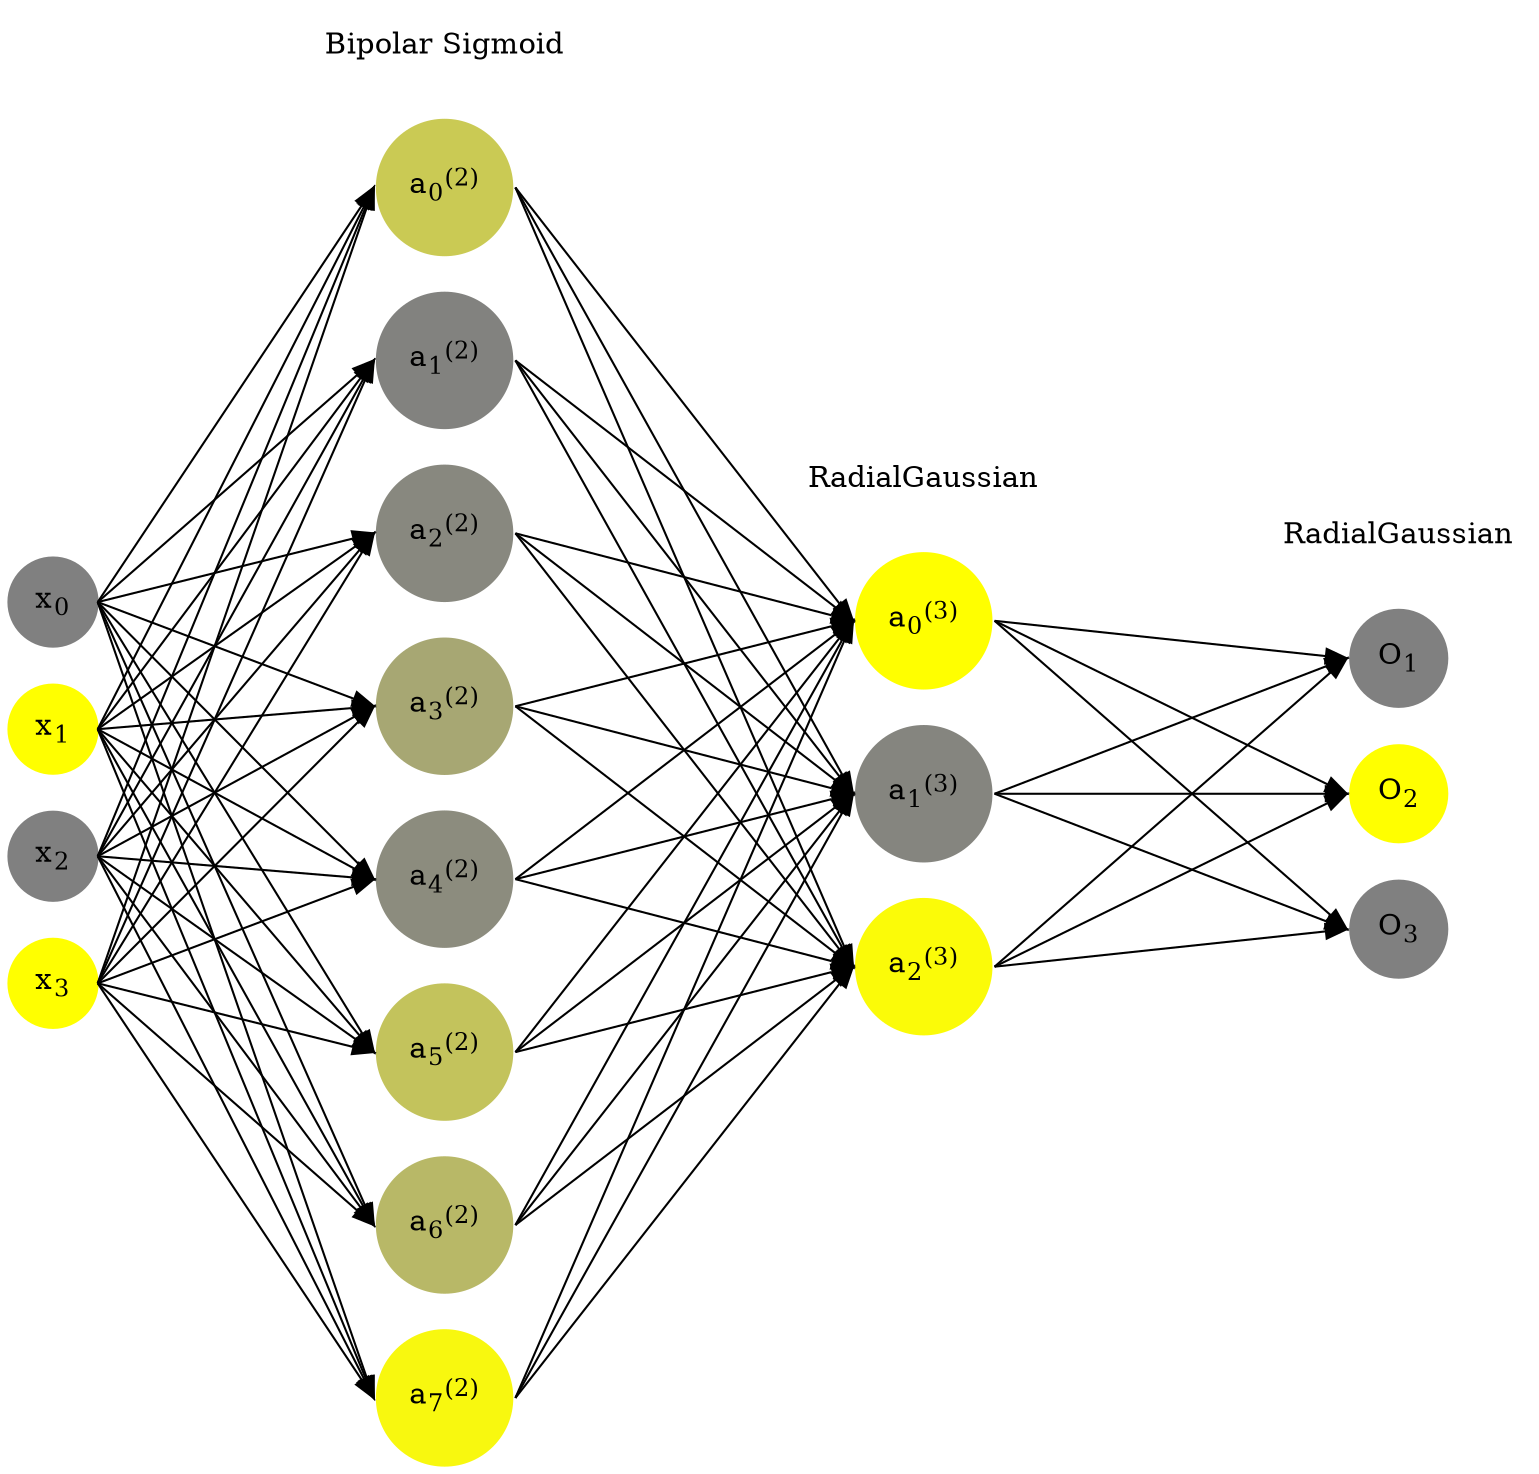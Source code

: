 digraph G {
	rankdir = LR;
	splines=false;
	edge[style=invis];
	ranksep= 1.4;
	{
	node [shape=circle, color="0.1667, 0.0, 0.5", style=filled, fillcolor="0.1667, 0.0, 0.5"];
	x0 [label=<x<sub>0</sub>>];
	}
	{
	node [shape=circle, color="0.1667, 1.0, 1.0", style=filled, fillcolor="0.1667, 1.0, 1.0"];
	x1 [label=<x<sub>1</sub>>];
	}
	{
	node [shape=circle, color="0.1667, 0.0, 0.5", style=filled, fillcolor="0.1667, 0.0, 0.5"];
	x2 [label=<x<sub>2</sub>>];
	}
	{
	node [shape=circle, color="0.1667, 1.0, 1.0", style=filled, fillcolor="0.1667, 1.0, 1.0"];
	x3 [label=<x<sub>3</sub>>];
	}
	{
	node [shape=circle, color="0.1667, 0.582492, 0.791246", style=filled, fillcolor="0.1667, 0.582492, 0.791246"];
	a02 [label=<a<sub>0</sub><sup>(2)</sup>>];
	}
	{
	node [shape=circle, color="0.1667, 0.022923, 0.511462", style=filled, fillcolor="0.1667, 0.022923, 0.511462"];
	a12 [label=<a<sub>1</sub><sup>(2)</sup>>];
	}
	{
	node [shape=circle, color="0.1667, 0.070306, 0.535153", style=filled, fillcolor="0.1667, 0.070306, 0.535153"];
	a22 [label=<a<sub>2</sub><sup>(2)</sup>>];
	}
	{
	node [shape=circle, color="0.1667, 0.306321, 0.653161", style=filled, fillcolor="0.1667, 0.306321, 0.653161"];
	a32 [label=<a<sub>3</sub><sup>(2)</sup>>];
	}
	{
	node [shape=circle, color="0.1667, 0.098888, 0.549444", style=filled, fillcolor="0.1667, 0.098888, 0.549444"];
	a42 [label=<a<sub>4</sub><sup>(2)</sup>>];
	}
	{
	node [shape=circle, color="0.1667, 0.527066, 0.763533", style=filled, fillcolor="0.1667, 0.527066, 0.763533"];
	a52 [label=<a<sub>5</sub><sup>(2)</sup>>];
	}
	{
	node [shape=circle, color="0.1667, 0.440822, 0.720411", style=filled, fillcolor="0.1667, 0.440822, 0.720411"];
	a62 [label=<a<sub>6</sub><sup>(2)</sup>>];
	}
	{
	node [shape=circle, color="0.1667, 0.938299, 0.969149", style=filled, fillcolor="0.1667, 0.938299, 0.969149"];
	a72 [label=<a<sub>7</sub><sup>(2)</sup>>];
	}
	{
	node [shape=circle, color="0.1667, 0.996816, 0.998408", style=filled, fillcolor="0.1667, 0.996816, 0.998408"];
	a03 [label=<a<sub>0</sub><sup>(3)</sup>>];
	}
	{
	node [shape=circle, color="0.1667, 0.044012, 0.522006", style=filled, fillcolor="0.1667, 0.044012, 0.522006"];
	a13 [label=<a<sub>1</sub><sup>(3)</sup>>];
	}
	{
	node [shape=circle, color="0.1667, 0.966980, 0.983490", style=filled, fillcolor="0.1667, 0.966980, 0.983490"];
	a23 [label=<a<sub>2</sub><sup>(3)</sup>>];
	}
	{
	node [shape=circle, color="0.1667, 0.0, 0.5", style=filled, fillcolor="0.1667, 0.0, 0.5"];
	O1 [label=<O<sub>1</sub>>];
	}
	{
	node [shape=circle, color="0.1667, 1.0, 1.0", style=filled, fillcolor="0.1667, 1.0, 1.0"];
	O2 [label=<O<sub>2</sub>>];
	}
	{
	node [shape=circle, color="0.1667, 0.0, 0.5", style=filled, fillcolor="0.1667, 0.0, 0.5"];
	O3 [label=<O<sub>3</sub>>];
	}
	{
	rank=same;
	x0->x1->x2->x3;
	}
	{
	rank=same;
	a02->a12->a22->a32->a42->a52->a62->a72;
	}
	{
	rank=same;
	a03->a13->a23;
	}
	{
	rank=same;
	O1->O2->O3;
	}
	l1 [shape=plaintext,label="Bipolar Sigmoid"];
	l1->a02;
	{rank=same; l1;a02};
	l2 [shape=plaintext,label="RadialGaussian"];
	l2->a03;
	{rank=same; l2;a03};
	l3 [shape=plaintext,label="RadialGaussian"];
	l3->O1;
	{rank=same; l3;O1};
edge[style=solid, tailport=e, headport=w];
	{x0;x1;x2;x3} -> {a02;a12;a22;a32;a42;a52;a62;a72};
	{a02;a12;a22;a32;a42;a52;a62;a72} -> {a03;a13;a23};
	{a03;a13;a23} -> {O1,O2,O3};
}